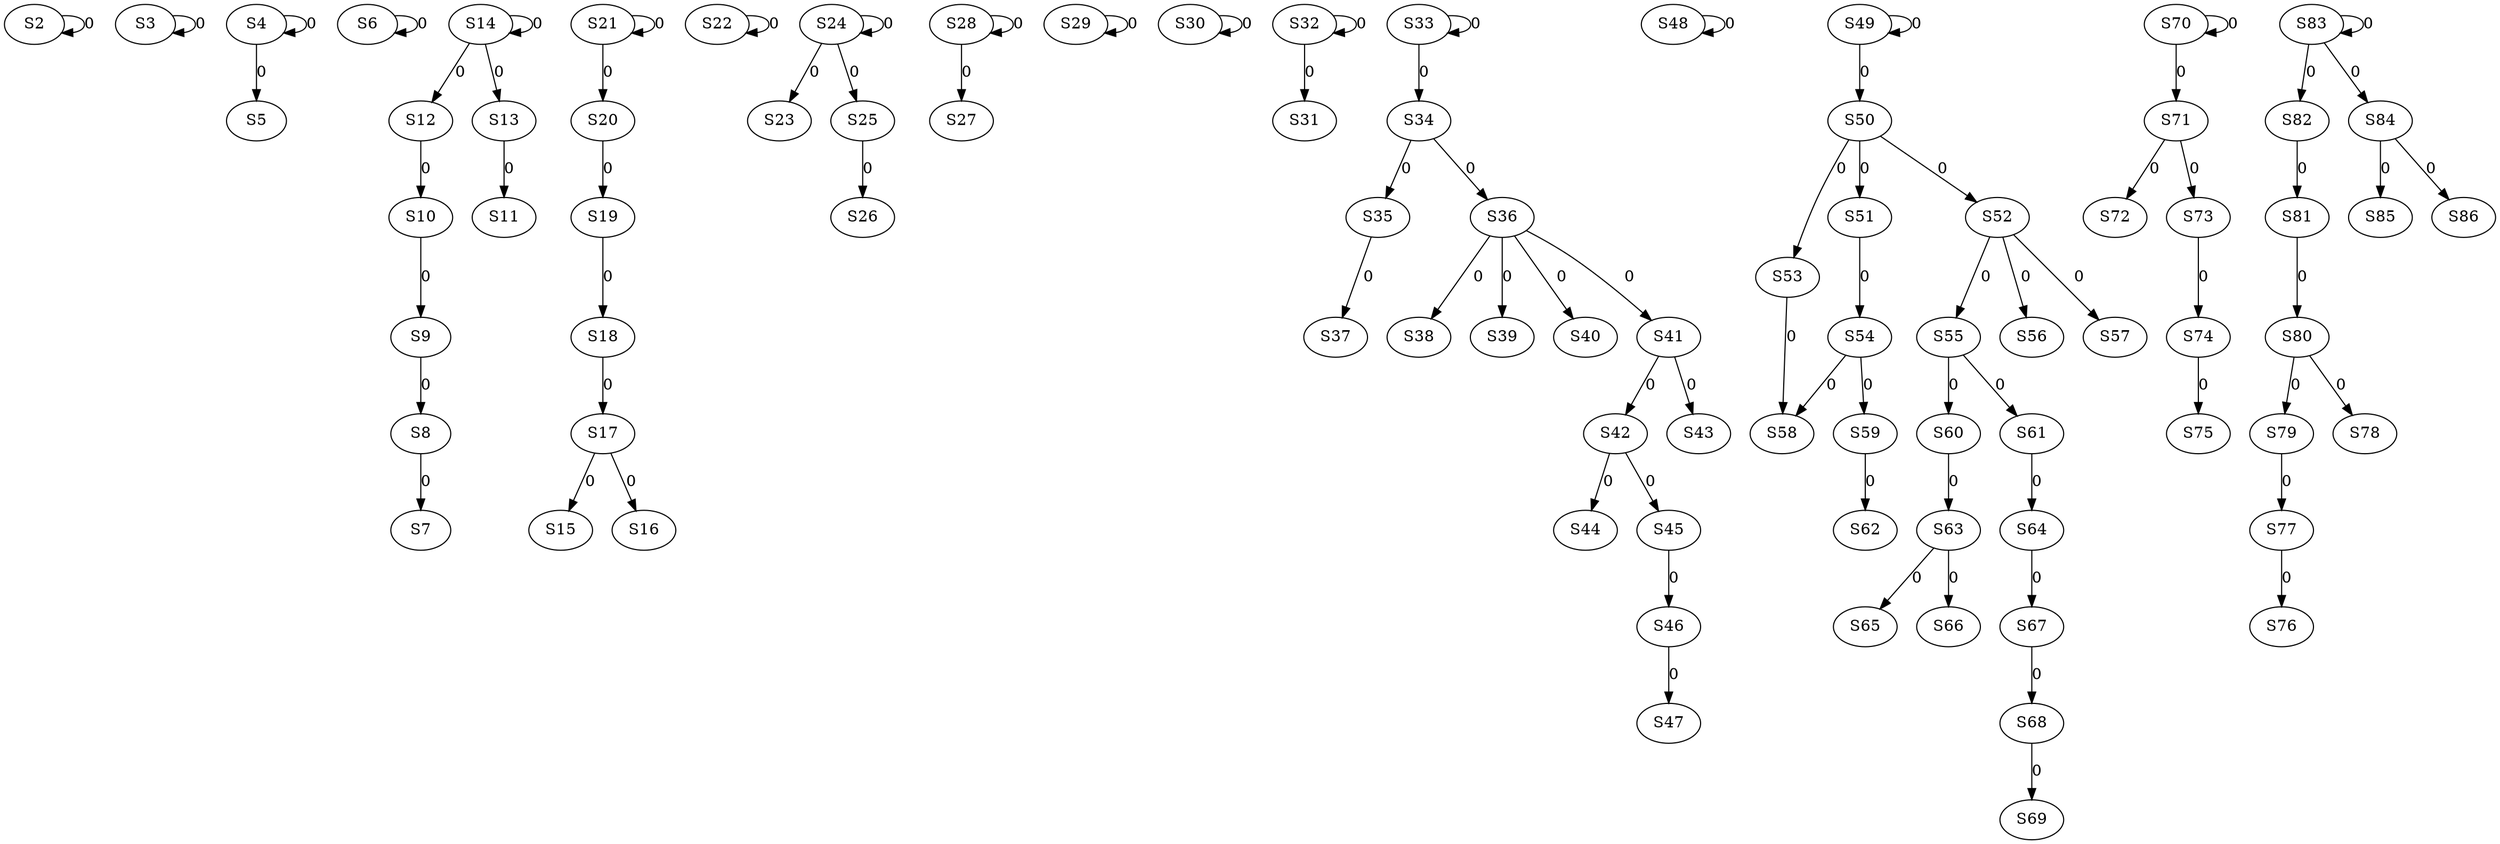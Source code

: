 strict digraph {
	S2 -> S2 [ label = 0 ];
	S3 -> S3 [ label = 0 ];
	S4 -> S4 [ label = 0 ];
	S4 -> S5 [ label = 0 ];
	S6 -> S6 [ label = 0 ];
	S8 -> S7 [ label = 0 ];
	S9 -> S8 [ label = 0 ];
	S10 -> S9 [ label = 0 ];
	S12 -> S10 [ label = 0 ];
	S13 -> S11 [ label = 0 ];
	S14 -> S12 [ label = 0 ];
	S14 -> S13 [ label = 0 ];
	S14 -> S14 [ label = 0 ];
	S17 -> S15 [ label = 0 ];
	S17 -> S16 [ label = 0 ];
	S18 -> S17 [ label = 0 ];
	S19 -> S18 [ label = 0 ];
	S20 -> S19 [ label = 0 ];
	S21 -> S20 [ label = 0 ];
	S21 -> S21 [ label = 0 ];
	S22 -> S22 [ label = 0 ];
	S24 -> S23 [ label = 0 ];
	S24 -> S24 [ label = 0 ];
	S24 -> S25 [ label = 0 ];
	S25 -> S26 [ label = 0 ];
	S28 -> S27 [ label = 0 ];
	S28 -> S28 [ label = 0 ];
	S29 -> S29 [ label = 0 ];
	S30 -> S30 [ label = 0 ];
	S32 -> S31 [ label = 0 ];
	S32 -> S32 [ label = 0 ];
	S33 -> S33 [ label = 0 ];
	S33 -> S34 [ label = 0 ];
	S34 -> S35 [ label = 0 ];
	S34 -> S36 [ label = 0 ];
	S35 -> S37 [ label = 0 ];
	S36 -> S38 [ label = 0 ];
	S36 -> S39 [ label = 0 ];
	S36 -> S40 [ label = 0 ];
	S36 -> S41 [ label = 0 ];
	S41 -> S42 [ label = 0 ];
	S41 -> S43 [ label = 0 ];
	S42 -> S44 [ label = 0 ];
	S42 -> S45 [ label = 0 ];
	S45 -> S46 [ label = 0 ];
	S46 -> S47 [ label = 0 ];
	S48 -> S48 [ label = 0 ];
	S49 -> S49 [ label = 0 ];
	S49 -> S50 [ label = 0 ];
	S50 -> S51 [ label = 0 ];
	S50 -> S52 [ label = 0 ];
	S50 -> S53 [ label = 0 ];
	S51 -> S54 [ label = 0 ];
	S52 -> S55 [ label = 0 ];
	S52 -> S56 [ label = 0 ];
	S52 -> S57 [ label = 0 ];
	S53 -> S58 [ label = 0 ];
	S54 -> S59 [ label = 0 ];
	S55 -> S60 [ label = 0 ];
	S55 -> S61 [ label = 0 ];
	S59 -> S62 [ label = 0 ];
	S60 -> S63 [ label = 0 ];
	S61 -> S64 [ label = 0 ];
	S63 -> S65 [ label = 0 ];
	S63 -> S66 [ label = 0 ];
	S64 -> S67 [ label = 0 ];
	S67 -> S68 [ label = 0 ];
	S68 -> S69 [ label = 0 ];
	S70 -> S70 [ label = 0 ];
	S70 -> S71 [ label = 0 ];
	S71 -> S72 [ label = 0 ];
	S71 -> S73 [ label = 0 ];
	S73 -> S74 [ label = 0 ];
	S74 -> S75 [ label = 0 ];
	S77 -> S76 [ label = 0 ];
	S79 -> S77 [ label = 0 ];
	S80 -> S78 [ label = 0 ];
	S80 -> S79 [ label = 0 ];
	S81 -> S80 [ label = 0 ];
	S82 -> S81 [ label = 0 ];
	S83 -> S82 [ label = 0 ];
	S83 -> S83 [ label = 0 ];
	S83 -> S84 [ label = 0 ];
	S84 -> S85 [ label = 0 ];
	S84 -> S86 [ label = 0 ];
	S54 -> S58 [ label = 0 ];
}